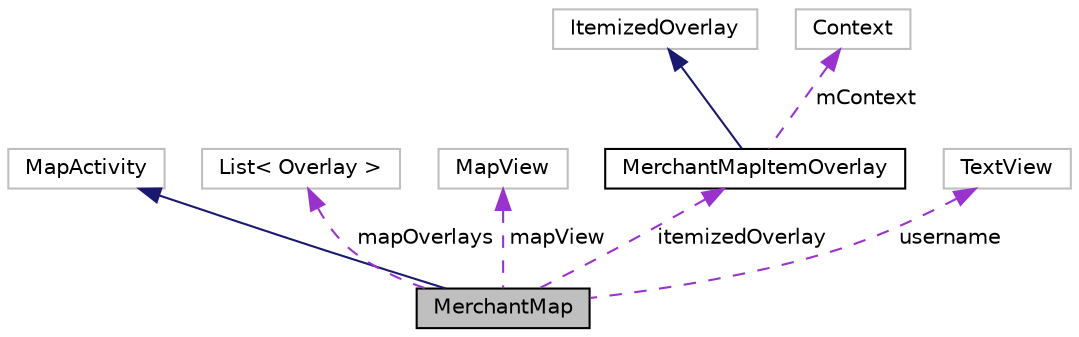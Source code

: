 digraph "MerchantMap"
{
  edge [fontname="Helvetica",fontsize="10",labelfontname="Helvetica",labelfontsize="10"];
  node [fontname="Helvetica",fontsize="10",shape=record];
  Node1 [label="MerchantMap",height=0.2,width=0.4,color="black", fillcolor="grey75", style="filled" fontcolor="black"];
  Node2 -> Node1 [dir="back",color="midnightblue",fontsize="10",style="solid",fontname="Helvetica"];
  Node2 [label="MapActivity",height=0.2,width=0.4,color="grey75", fillcolor="white", style="filled"];
  Node3 -> Node1 [dir="back",color="darkorchid3",fontsize="10",style="dashed",label=" mapOverlays" ,fontname="Helvetica"];
  Node3 [label="List\< Overlay \>",height=0.2,width=0.4,color="grey75", fillcolor="white", style="filled"];
  Node4 -> Node1 [dir="back",color="darkorchid3",fontsize="10",style="dashed",label=" mapView" ,fontname="Helvetica"];
  Node4 [label="MapView",height=0.2,width=0.4,color="grey75", fillcolor="white", style="filled"];
  Node5 -> Node1 [dir="back",color="darkorchid3",fontsize="10",style="dashed",label=" itemizedOverlay" ,fontname="Helvetica"];
  Node5 [label="MerchantMapItemOverlay",height=0.2,width=0.4,color="black", fillcolor="white", style="filled",URL="$classapp_1_1localization_1_1_merchant_map_item_overlay.html"];
  Node6 -> Node5 [dir="back",color="midnightblue",fontsize="10",style="solid",fontname="Helvetica"];
  Node6 [label="ItemizedOverlay",height=0.2,width=0.4,color="grey75", fillcolor="white", style="filled"];
  Node7 -> Node5 [dir="back",color="darkorchid3",fontsize="10",style="dashed",label=" mContext" ,fontname="Helvetica"];
  Node7 [label="Context",height=0.2,width=0.4,color="grey75", fillcolor="white", style="filled"];
  Node8 -> Node1 [dir="back",color="darkorchid3",fontsize="10",style="dashed",label=" username" ,fontname="Helvetica"];
  Node8 [label="TextView",height=0.2,width=0.4,color="grey75", fillcolor="white", style="filled"];
}
